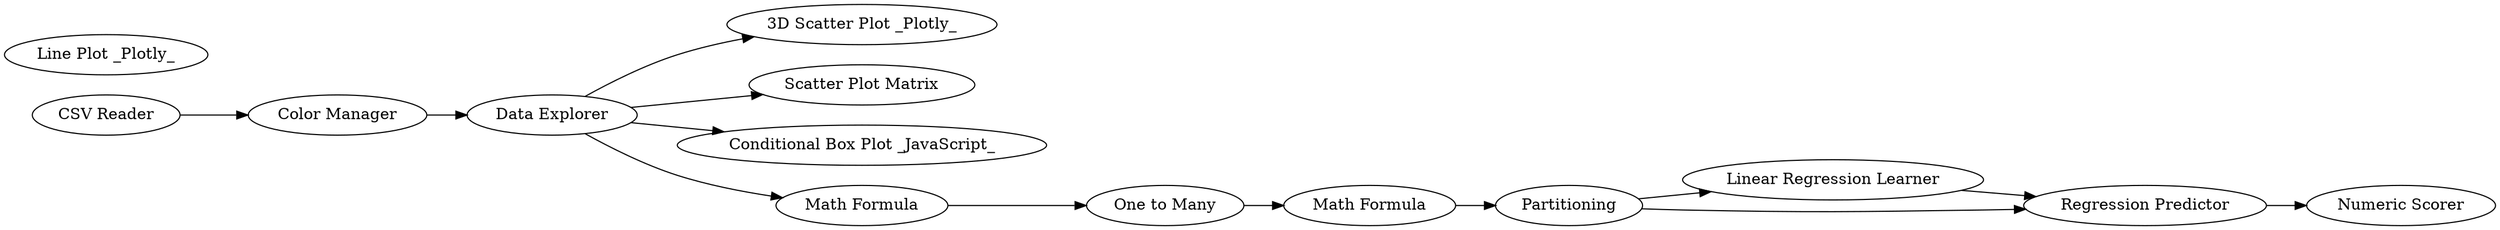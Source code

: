 digraph {
	1 [label="CSV Reader"]
	2 [label="Data Explorer"]
	3 [label="Linear Regression Learner"]
	4 [label=Partitioning]
	5 [label="Regression Predictor"]
	6 [label="3D Scatter Plot _Plotly_"]
	7 [label="Line Plot _Plotly_"]
	8 [label="Numeric Scorer"]
	9 [label="Scatter Plot Matrix"]
	10 [label="Conditional Box Plot _JavaScript_"]
	11 [label="Color Manager"]
	12 [label="Math Formula"]
	13 [label="Math Formula"]
	14 [label="One to Many"]
	1 -> 11
	2 -> 9
	2 -> 10
	2 -> 6
	2 -> 12
	3 -> 5
	4 -> 3
	4 -> 5
	5 -> 8
	11 -> 2
	12 -> 14
	13 -> 4
	14 -> 13
	rankdir=LR
}
